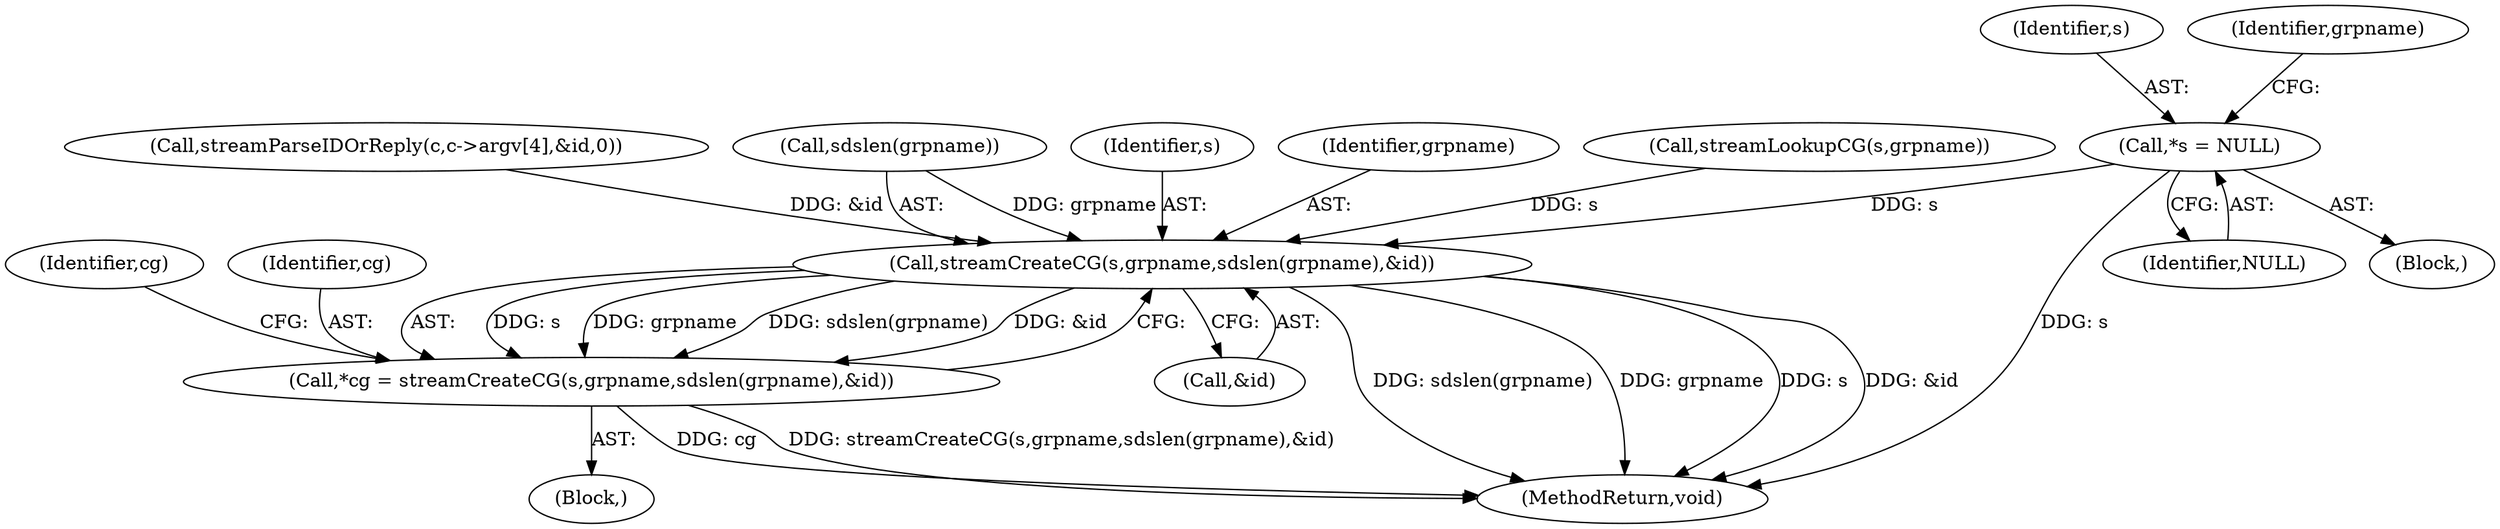 digraph "0_redis_c04082cf138f1f51cedf05ee9ad36fb6763cafc6@pointer" {
"1000112" [label="(Call,*s = NULL)"];
"1000256" [label="(Call,streamCreateCG(s,grpname,sdslen(grpname),&id))"];
"1000254" [label="(Call,*cg = streamCreateCG(s,grpname,sdslen(grpname),&id))"];
"1000113" [label="(Identifier,s)"];
"1000117" [label="(Identifier,grpname)"];
"1000261" [label="(Call,&id)"];
"1000427" [label="(MethodReturn,void)"];
"1000240" [label="(Call,streamParseIDOrReply(c,c->argv[4],&id,0))"];
"1000256" [label="(Call,streamCreateCG(s,grpname,sdslen(grpname),&id))"];
"1000218" [label="(Block,)"];
"1000254" [label="(Call,*cg = streamCreateCG(s,grpname,sdslen(grpname),&id))"];
"1000259" [label="(Call,sdslen(grpname))"];
"1000264" [label="(Identifier,cg)"];
"1000257" [label="(Identifier,s)"];
"1000112" [label="(Call,*s = NULL)"];
"1000258" [label="(Identifier,grpname)"];
"1000114" [label="(Identifier,NULL)"];
"1000255" [label="(Identifier,cg)"];
"1000177" [label="(Call,streamLookupCG(s,grpname))"];
"1000107" [label="(Block,)"];
"1000112" -> "1000107"  [label="AST: "];
"1000112" -> "1000114"  [label="CFG: "];
"1000113" -> "1000112"  [label="AST: "];
"1000114" -> "1000112"  [label="AST: "];
"1000117" -> "1000112"  [label="CFG: "];
"1000112" -> "1000427"  [label="DDG: s"];
"1000112" -> "1000256"  [label="DDG: s"];
"1000256" -> "1000254"  [label="AST: "];
"1000256" -> "1000261"  [label="CFG: "];
"1000257" -> "1000256"  [label="AST: "];
"1000258" -> "1000256"  [label="AST: "];
"1000259" -> "1000256"  [label="AST: "];
"1000261" -> "1000256"  [label="AST: "];
"1000254" -> "1000256"  [label="CFG: "];
"1000256" -> "1000427"  [label="DDG: sdslen(grpname)"];
"1000256" -> "1000427"  [label="DDG: grpname"];
"1000256" -> "1000427"  [label="DDG: s"];
"1000256" -> "1000427"  [label="DDG: &id"];
"1000256" -> "1000254"  [label="DDG: s"];
"1000256" -> "1000254"  [label="DDG: grpname"];
"1000256" -> "1000254"  [label="DDG: sdslen(grpname)"];
"1000256" -> "1000254"  [label="DDG: &id"];
"1000177" -> "1000256"  [label="DDG: s"];
"1000259" -> "1000256"  [label="DDG: grpname"];
"1000240" -> "1000256"  [label="DDG: &id"];
"1000254" -> "1000218"  [label="AST: "];
"1000255" -> "1000254"  [label="AST: "];
"1000264" -> "1000254"  [label="CFG: "];
"1000254" -> "1000427"  [label="DDG: cg"];
"1000254" -> "1000427"  [label="DDG: streamCreateCG(s,grpname,sdslen(grpname),&id)"];
}
